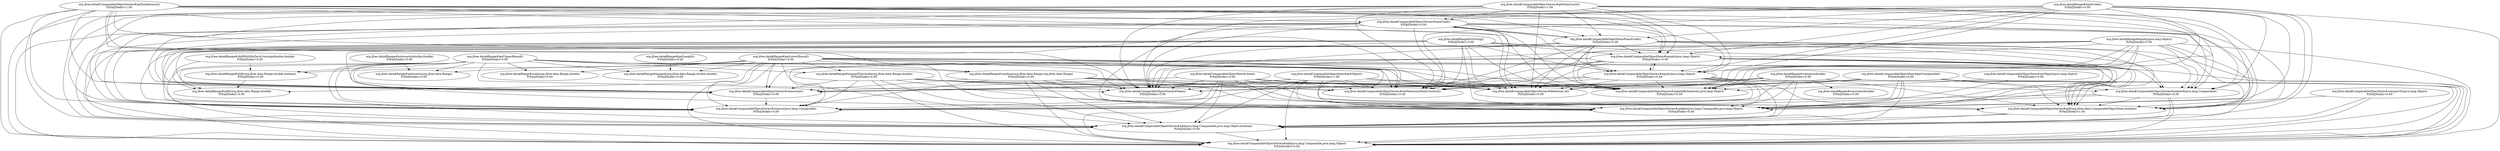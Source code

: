 digraph G {
  "org.jfree.data$Range#getUpperBound()" [label="org.jfree.data$Range#getUpperBound()\nP(Fail|Node)=0.00"];
  "org.jfree.data$Range#shift(org.jfree.data.Range,double)" [label="org.jfree.data$Range#shift(org.jfree.data.Range,double)\nP(Fail|Node)=0.00"];
  "org.jfree.data$Range#expandToInclude(org.jfree.data.Range,double)" [label="org.jfree.data$Range#expandToInclude(org.jfree.data.Range,double)\nP(Fail|Node)=0.00"];
  "org.jfree.data$ComparableObjectSeries#remove(java.lang.Comparable)" [label="org.jfree.data$ComparableObjectSeries#remove(java.lang.Comparable)\nP(Fail|Node)=0.00"];
  "org.jfree.data$ComparableObjectSeries#remove(int)" [label="org.jfree.data$ComparableObjectSeries#remove(int)\nP(Fail|Node)=0.00"];
  "org.jfree.data$ComparableObjectSeries#setMaximumItemCount(int)" [label="org.jfree.data$ComparableObjectSeries#setMaximumItemCount(int)\nP(Fail|Node)=0.00"];
  "org.jfree.data$ComparableObjectSeries#update(java.lang.Comparable,java.lang.Object)" [label="org.jfree.data$ComparableObjectSeries#update(java.lang.Comparable,java.lang.Object)\nP(Fail|Node)=0.00"];
  "org.jfree.data$ComparableObjectSeries#updateByIndex(int,java.lang.Object)" [label="org.jfree.data$ComparableObjectSeries#updateByIndex(int,java.lang.Object)\nP(Fail|Node)=0.00"];
  "org.jfree.data$Range#scale(org.jfree.data.Range,double)" [label="org.jfree.data$Range#scale(org.jfree.data.Range,double)\nP(Fail|Node)=0.00"];
  "org.jfree.data$ComparableObjectSeries#add(org.jfree.data.ComparableObjectItem,boolean)" [label="org.jfree.data$ComparableObjectSeries#add(org.jfree.data.ComparableObjectItem,boolean)\nP(Fail|Node)=1.00"];
  "org.jfree.data$Range#combine(org.jfree.data.Range,org.jfree.data.Range)" [label="org.jfree.data$Range#combine(org.jfree.data.Range,org.jfree.data.Range)\nP(Fail|Node)=0.00"];
  "org.jfree.data$Range#intersects(org.jfree.data.Range)" [label="org.jfree.data$Range#intersects(org.jfree.data.Range)\nP(Fail|Node)=0.00"];
  "org.jfree.data$Range#expand(org.jfree.data.Range,double,double)" [label="org.jfree.data$Range#expand(org.jfree.data.Range,double,double)\nP(Fail|Node)=0.00"];
  "org.jfree.data$ComparableObjectSeries#add(java.lang.Comparable,java.lang.Object,boolean)" [label="org.jfree.data$ComparableObjectSeries#add(java.lang.Comparable,java.lang.Object,boolean)\nP(Fail|Node)=0.00"];
  "org.jfree.data$ComparableObjectSeries#clear()" [label="org.jfree.data$ComparableObjectSeries#clear()\nP(Fail|Node)=0.00"];
  "org.jfree.data$ComparableObjectSeries#delete(int,int)" [label="org.jfree.data$ComparableObjectSeries#delete(int,int)\nP(Fail|Node)=0.00"];
  "org.jfree.data$ComparableObjectSeries#add(java.lang.Comparable,java.lang.Object)" [label="org.jfree.data$ComparableObjectSeries#add(java.lang.Comparable,java.lang.Object)\nP(Fail|Node)=0.00"];
  "org.jfree.data$Range#shift(org.jfree.data.Range,double,boolean)" [label="org.jfree.data$Range#shift(org.jfree.data.Range,double,boolean)\nP(Fail|Node)=0.00"];
  "org.jfree.data$Range#shiftWithNoZeroCrossing(double,double)" [label="org.jfree.data$Range#shiftWithNoZeroCrossing(double,double)\nP(Fail|Node)=0.00"];
  "org.jfree.data$Range#getLowerBound()" [label="org.jfree.data$Range#getLowerBound()\nP(Fail|Node)=0.00"];
  "org.jfree.data$Range#toString()" [label="org.jfree.data$Range#toString()\nP(Fail|Node)=0.00"];
  "org.jfree.data$ComparableObjectItem#equals(java.lang.Object)" [label="org.jfree.data$ComparableObjectItem#equals(java.lang.Object)\nP(Fail|Node)=0.00"];
  "org.jfree.data$ComparableObjectSeries#indexOf(java.lang.Comparable)" [label="org.jfree.data$ComparableObjectSeries#indexOf(java.lang.Comparable)\nP(Fail|Node)=0.00"];
  "org.jfree.data$ComparableObjectSeries#equals(java.lang.Object)" [label="org.jfree.data$ComparableObjectSeries#equals(java.lang.Object)\nP(Fail|Node)=0.00"];
  "org.jfree.data$Range#equals(java.lang.Object)" [label="org.jfree.data$Range#equals(java.lang.Object)\nP(Fail|Node)=0.00"];
  "org.jfree.data$ComparableObjectSeries#hashCode()" [label="org.jfree.data$ComparableObjectSeries#hashCode()\nP(Fail|Node)=0.00"];
  "org.jfree.data$ComparableObjectItem#hashCode()" [label="org.jfree.data$ComparableObjectItem#hashCode()\nP(Fail|Node)=0.00"];
  "org.jfree.data$ComparableObjectSeries#getItemCount()" [label="org.jfree.data$ComparableObjectSeries#getItemCount()\nP(Fail|Node)=1.00"];
  "org.jfree.data$ComparableObjectSeries#getDataItem(int)" [label="org.jfree.data$ComparableObjectSeries#getDataItem(int)\nP(Fail|Node)=1.00"];
  "org.jfree.data$Range#hashCode()" [label="org.jfree.data$Range#hashCode()\nP(Fail|Node)=0.00"];
  "org.jfree.data$Range#contains(double)" [label="org.jfree.data$Range#contains(double)\nP(Fail|Node)=0.00"];
  "org.jfree.data$Range#constrain(double)" [label="org.jfree.data$Range#constrain(double)\nP(Fail|Node)=0.00"];
  "org.jfree.data$ComparableObjectItem#getObject()" [label="org.jfree.data$ComparableObjectItem#getObject()\nP(Fail|Node)=1.00"];
  "org.jfree.data$ComparableObjectItem#clone()" [label="org.jfree.data$ComparableObjectItem#clone()\nP(Fail|Node)=0.00"];
  "org.jfree.data$ComparableObjectItem#getComparable()" [label="org.jfree.data$ComparableObjectItem#getComparable()\nP(Fail|Node)=0.00"];
  "org.jfree.data$ComparableObjectItem#setObject(java.lang.Object)" [label="org.jfree.data$ComparableObjectItem#setObject(java.lang.Object)\nP(Fail|Node)=0.00"];
  "org.jfree.data$ComparableObjectItem#compareTo(java.lang.Object)" [label="org.jfree.data$ComparableObjectItem#compareTo(java.lang.Object)\nP(Fail|Node)=0.00"];
  "org.jfree.data$Range#intersects(double,double)" [label="org.jfree.data$Range#intersects(double,double)\nP(Fail|Node)=0.00"];
  "org.jfree.data$Range#getLength()" [label="org.jfree.data$Range#getLength()\nP(Fail|Node)=0.00"];
  "org.jfree.data$Range#getUpperBound()" -> "org.jfree.data$Range#shift(org.jfree.data.Range,double)";
  "org.jfree.data$Range#getUpperBound()" -> "org.jfree.data$Range#expandToInclude(org.jfree.data.Range,double)";
  "org.jfree.data$Range#getUpperBound()" -> "org.jfree.data$ComparableObjectSeries#remove(java.lang.Comparable)";
  "org.jfree.data$Range#getUpperBound()" -> "org.jfree.data$ComparableObjectSeries#remove(int)";
  "org.jfree.data$Range#getUpperBound()" -> "org.jfree.data$ComparableObjectSeries#setMaximumItemCount(int)";
  "org.jfree.data$Range#getUpperBound()" -> "org.jfree.data$ComparableObjectSeries#update(java.lang.Comparable,java.lang.Object)";
  "org.jfree.data$Range#getUpperBound()" -> "org.jfree.data$ComparableObjectSeries#updateByIndex(int,java.lang.Object)";
  "org.jfree.data$Range#getUpperBound()" -> "org.jfree.data$Range#scale(org.jfree.data.Range,double)";
  "org.jfree.data$Range#getUpperBound()" -> "org.jfree.data$ComparableObjectSeries#add(org.jfree.data.ComparableObjectItem,boolean)";
  "org.jfree.data$Range#getUpperBound()" -> "org.jfree.data$Range#combine(org.jfree.data.Range,org.jfree.data.Range)";
  "org.jfree.data$Range#getUpperBound()" -> "org.jfree.data$Range#intersects(org.jfree.data.Range)";
  "org.jfree.data$Range#getUpperBound()" -> "org.jfree.data$Range#expand(org.jfree.data.Range,double,double)";
  "org.jfree.data$Range#getUpperBound()" -> "org.jfree.data$ComparableObjectSeries#add(java.lang.Comparable,java.lang.Object,boolean)";
  "org.jfree.data$Range#getUpperBound()" -> "org.jfree.data$ComparableObjectSeries#clear()";
  "org.jfree.data$Range#getUpperBound()" -> "org.jfree.data$ComparableObjectSeries#delete(int,int)";
  "org.jfree.data$Range#getUpperBound()" -> "org.jfree.data$ComparableObjectSeries#add(java.lang.Comparable,java.lang.Object)";
  "org.jfree.data$Range#getUpperBound()" -> "org.jfree.data$Range#shift(org.jfree.data.Range,double,boolean)";
  "org.jfree.data$Range#expandToInclude(org.jfree.data.Range,double)" -> "org.jfree.data$ComparableObjectSeries#remove(java.lang.Comparable)";
  "org.jfree.data$Range#expandToInclude(org.jfree.data.Range,double)" -> "org.jfree.data$ComparableObjectSeries#remove(int)";
  "org.jfree.data$Range#expandToInclude(org.jfree.data.Range,double)" -> "org.jfree.data$ComparableObjectSeries#setMaximumItemCount(int)";
  "org.jfree.data$Range#expandToInclude(org.jfree.data.Range,double)" -> "org.jfree.data$ComparableObjectSeries#update(java.lang.Comparable,java.lang.Object)";
  "org.jfree.data$Range#expandToInclude(org.jfree.data.Range,double)" -> "org.jfree.data$ComparableObjectSeries#updateByIndex(int,java.lang.Object)";
  "org.jfree.data$Range#expandToInclude(org.jfree.data.Range,double)" -> "org.jfree.data$ComparableObjectSeries#add(org.jfree.data.ComparableObjectItem,boolean)";
  "org.jfree.data$Range#expandToInclude(org.jfree.data.Range,double)" -> "org.jfree.data$ComparableObjectSeries#add(java.lang.Comparable,java.lang.Object,boolean)";
  "org.jfree.data$Range#expandToInclude(org.jfree.data.Range,double)" -> "org.jfree.data$ComparableObjectSeries#clear()";
  "org.jfree.data$Range#expandToInclude(org.jfree.data.Range,double)" -> "org.jfree.data$ComparableObjectSeries#delete(int,int)";
  "org.jfree.data$Range#expandToInclude(org.jfree.data.Range,double)" -> "org.jfree.data$ComparableObjectSeries#add(java.lang.Comparable,java.lang.Object)";
  "org.jfree.data$ComparableObjectSeries#remove(int)" -> "org.jfree.data$ComparableObjectSeries#remove(java.lang.Comparable)";
  "org.jfree.data$ComparableObjectSeries#add(org.jfree.data.ComparableObjectItem,boolean)" -> "org.jfree.data$ComparableObjectSeries#add(java.lang.Comparable,java.lang.Object,boolean)";
  "org.jfree.data$ComparableObjectSeries#add(org.jfree.data.ComparableObjectItem,boolean)" -> "org.jfree.data$ComparableObjectSeries#add(java.lang.Comparable,java.lang.Object)";
  "org.jfree.data$Range#combine(org.jfree.data.Range,org.jfree.data.Range)" -> "org.jfree.data$ComparableObjectSeries#remove(java.lang.Comparable)";
  "org.jfree.data$Range#combine(org.jfree.data.Range,org.jfree.data.Range)" -> "org.jfree.data$ComparableObjectSeries#remove(int)";
  "org.jfree.data$Range#combine(org.jfree.data.Range,org.jfree.data.Range)" -> "org.jfree.data$ComparableObjectSeries#setMaximumItemCount(int)";
  "org.jfree.data$Range#combine(org.jfree.data.Range,org.jfree.data.Range)" -> "org.jfree.data$ComparableObjectSeries#update(java.lang.Comparable,java.lang.Object)";
  "org.jfree.data$Range#combine(org.jfree.data.Range,org.jfree.data.Range)" -> "org.jfree.data$ComparableObjectSeries#updateByIndex(int,java.lang.Object)";
  "org.jfree.data$Range#combine(org.jfree.data.Range,org.jfree.data.Range)" -> "org.jfree.data$ComparableObjectSeries#add(org.jfree.data.ComparableObjectItem,boolean)";
  "org.jfree.data$Range#combine(org.jfree.data.Range,org.jfree.data.Range)" -> "org.jfree.data$ComparableObjectSeries#add(java.lang.Comparable,java.lang.Object,boolean)";
  "org.jfree.data$Range#combine(org.jfree.data.Range,org.jfree.data.Range)" -> "org.jfree.data$ComparableObjectSeries#clear()";
  "org.jfree.data$Range#combine(org.jfree.data.Range,org.jfree.data.Range)" -> "org.jfree.data$ComparableObjectSeries#delete(int,int)";
  "org.jfree.data$Range#combine(org.jfree.data.Range,org.jfree.data.Range)" -> "org.jfree.data$ComparableObjectSeries#add(java.lang.Comparable,java.lang.Object)";
  "org.jfree.data$ComparableObjectSeries#add(java.lang.Comparable,java.lang.Object,boolean)" -> "org.jfree.data$ComparableObjectSeries#add(java.lang.Comparable,java.lang.Object)";
  "org.jfree.data$Range#shift(org.jfree.data.Range,double,boolean)" -> "org.jfree.data$Range#shift(org.jfree.data.Range,double)";
  "org.jfree.data$Range#shiftWithNoZeroCrossing(double,double)" -> "org.jfree.data$Range#shift(org.jfree.data.Range,double)";
  "org.jfree.data$Range#shiftWithNoZeroCrossing(double,double)" -> "org.jfree.data$Range#shift(org.jfree.data.Range,double,boolean)";
  "org.jfree.data$Range#getLowerBound()" -> "org.jfree.data$Range#shift(org.jfree.data.Range,double)";
  "org.jfree.data$Range#getLowerBound()" -> "org.jfree.data$Range#expandToInclude(org.jfree.data.Range,double)";
  "org.jfree.data$Range#getLowerBound()" -> "org.jfree.data$ComparableObjectSeries#remove(java.lang.Comparable)";
  "org.jfree.data$Range#getLowerBound()" -> "org.jfree.data$ComparableObjectSeries#remove(int)";
  "org.jfree.data$Range#getLowerBound()" -> "org.jfree.data$ComparableObjectSeries#setMaximumItemCount(int)";
  "org.jfree.data$Range#getLowerBound()" -> "org.jfree.data$ComparableObjectSeries#update(java.lang.Comparable,java.lang.Object)";
  "org.jfree.data$Range#getLowerBound()" -> "org.jfree.data$ComparableObjectSeries#updateByIndex(int,java.lang.Object)";
  "org.jfree.data$Range#getLowerBound()" -> "org.jfree.data$Range#scale(org.jfree.data.Range,double)";
  "org.jfree.data$Range#getLowerBound()" -> "org.jfree.data$ComparableObjectSeries#add(org.jfree.data.ComparableObjectItem,boolean)";
  "org.jfree.data$Range#getLowerBound()" -> "org.jfree.data$Range#combine(org.jfree.data.Range,org.jfree.data.Range)";
  "org.jfree.data$Range#getLowerBound()" -> "org.jfree.data$Range#intersects(org.jfree.data.Range)";
  "org.jfree.data$Range#getLowerBound()" -> "org.jfree.data$Range#expand(org.jfree.data.Range,double,double)";
  "org.jfree.data$Range#getLowerBound()" -> "org.jfree.data$ComparableObjectSeries#add(java.lang.Comparable,java.lang.Object,boolean)";
  "org.jfree.data$Range#getLowerBound()" -> "org.jfree.data$ComparableObjectSeries#clear()";
  "org.jfree.data$Range#getLowerBound()" -> "org.jfree.data$ComparableObjectSeries#delete(int,int)";
  "org.jfree.data$Range#getLowerBound()" -> "org.jfree.data$ComparableObjectSeries#add(java.lang.Comparable,java.lang.Object)";
  "org.jfree.data$Range#getLowerBound()" -> "org.jfree.data$Range#shift(org.jfree.data.Range,double,boolean)";
  "org.jfree.data$Range#toString()" -> "org.jfree.data$ComparableObjectItem#equals(java.lang.Object)";
  "org.jfree.data$Range#toString()" -> "org.jfree.data$ComparableObjectSeries#remove(java.lang.Comparable)";
  "org.jfree.data$Range#toString()" -> "org.jfree.data$ComparableObjectSeries#remove(int)";
  "org.jfree.data$Range#toString()" -> "org.jfree.data$ComparableObjectSeries#setMaximumItemCount(int)";
  "org.jfree.data$Range#toString()" -> "org.jfree.data$ComparableObjectSeries#update(java.lang.Comparable,java.lang.Object)";
  "org.jfree.data$Range#toString()" -> "org.jfree.data$ComparableObjectSeries#updateByIndex(int,java.lang.Object)";
  "org.jfree.data$Range#toString()" -> "org.jfree.data$ComparableObjectSeries#add(org.jfree.data.ComparableObjectItem,boolean)";
  "org.jfree.data$Range#toString()" -> "org.jfree.data$ComparableObjectSeries#indexOf(java.lang.Comparable)";
  "org.jfree.data$Range#toString()" -> "org.jfree.data$ComparableObjectSeries#equals(java.lang.Object)";
  "org.jfree.data$Range#toString()" -> "org.jfree.data$ComparableObjectSeries#add(java.lang.Comparable,java.lang.Object,boolean)";
  "org.jfree.data$Range#toString()" -> "org.jfree.data$ComparableObjectSeries#clear()";
  "org.jfree.data$Range#toString()" -> "org.jfree.data$ComparableObjectSeries#delete(int,int)";
  "org.jfree.data$Range#toString()" -> "org.jfree.data$ComparableObjectSeries#add(java.lang.Comparable,java.lang.Object)";
  "org.jfree.data$ComparableObjectItem#equals(java.lang.Object)" -> "org.jfree.data$ComparableObjectSeries#remove(java.lang.Comparable)";
  "org.jfree.data$ComparableObjectItem#equals(java.lang.Object)" -> "org.jfree.data$ComparableObjectSeries#remove(int)";
  "org.jfree.data$ComparableObjectItem#equals(java.lang.Object)" -> "org.jfree.data$ComparableObjectSeries#setMaximumItemCount(int)";
  "org.jfree.data$ComparableObjectItem#equals(java.lang.Object)" -> "org.jfree.data$ComparableObjectSeries#update(java.lang.Comparable,java.lang.Object)";
  "org.jfree.data$ComparableObjectItem#equals(java.lang.Object)" -> "org.jfree.data$ComparableObjectSeries#updateByIndex(int,java.lang.Object)";
  "org.jfree.data$ComparableObjectItem#equals(java.lang.Object)" -> "org.jfree.data$ComparableObjectSeries#add(org.jfree.data.ComparableObjectItem,boolean)";
  "org.jfree.data$ComparableObjectItem#equals(java.lang.Object)" -> "org.jfree.data$ComparableObjectSeries#indexOf(java.lang.Comparable)";
  "org.jfree.data$ComparableObjectItem#equals(java.lang.Object)" -> "org.jfree.data$ComparableObjectSeries#equals(java.lang.Object)";
  "org.jfree.data$ComparableObjectItem#equals(java.lang.Object)" -> "org.jfree.data$ComparableObjectSeries#add(java.lang.Comparable,java.lang.Object,boolean)";
  "org.jfree.data$ComparableObjectItem#equals(java.lang.Object)" -> "org.jfree.data$ComparableObjectSeries#clear()";
  "org.jfree.data$ComparableObjectItem#equals(java.lang.Object)" -> "org.jfree.data$ComparableObjectSeries#delete(int,int)";
  "org.jfree.data$ComparableObjectItem#equals(java.lang.Object)" -> "org.jfree.data$ComparableObjectSeries#add(java.lang.Comparable,java.lang.Object)";
  "org.jfree.data$ComparableObjectSeries#indexOf(java.lang.Comparable)" -> "org.jfree.data$ComparableObjectSeries#remove(java.lang.Comparable)";
  "org.jfree.data$ComparableObjectSeries#indexOf(java.lang.Comparable)" -> "org.jfree.data$ComparableObjectSeries#update(java.lang.Comparable,java.lang.Object)";
  "org.jfree.data$ComparableObjectSeries#indexOf(java.lang.Comparable)" -> "org.jfree.data$ComparableObjectSeries#add(org.jfree.data.ComparableObjectItem,boolean)";
  "org.jfree.data$ComparableObjectSeries#indexOf(java.lang.Comparable)" -> "org.jfree.data$ComparableObjectSeries#add(java.lang.Comparable,java.lang.Object,boolean)";
  "org.jfree.data$ComparableObjectSeries#indexOf(java.lang.Comparable)" -> "org.jfree.data$ComparableObjectSeries#add(java.lang.Comparable,java.lang.Object)";
  "org.jfree.data$ComparableObjectSeries#equals(java.lang.Object)" -> "org.jfree.data$ComparableObjectItem#equals(java.lang.Object)";
  "org.jfree.data$ComparableObjectSeries#equals(java.lang.Object)" -> "org.jfree.data$ComparableObjectSeries#remove(java.lang.Comparable)";
  "org.jfree.data$ComparableObjectSeries#equals(java.lang.Object)" -> "org.jfree.data$ComparableObjectSeries#remove(int)";
  "org.jfree.data$ComparableObjectSeries#equals(java.lang.Object)" -> "org.jfree.data$ComparableObjectSeries#setMaximumItemCount(int)";
  "org.jfree.data$ComparableObjectSeries#equals(java.lang.Object)" -> "org.jfree.data$ComparableObjectSeries#update(java.lang.Comparable,java.lang.Object)";
  "org.jfree.data$ComparableObjectSeries#equals(java.lang.Object)" -> "org.jfree.data$ComparableObjectSeries#updateByIndex(int,java.lang.Object)";
  "org.jfree.data$ComparableObjectSeries#equals(java.lang.Object)" -> "org.jfree.data$ComparableObjectSeries#add(org.jfree.data.ComparableObjectItem,boolean)";
  "org.jfree.data$ComparableObjectSeries#equals(java.lang.Object)" -> "org.jfree.data$ComparableObjectSeries#indexOf(java.lang.Comparable)";
  "org.jfree.data$ComparableObjectSeries#equals(java.lang.Object)" -> "org.jfree.data$ComparableObjectSeries#add(java.lang.Comparable,java.lang.Object,boolean)";
  "org.jfree.data$ComparableObjectSeries#equals(java.lang.Object)" -> "org.jfree.data$ComparableObjectSeries#clear()";
  "org.jfree.data$ComparableObjectSeries#equals(java.lang.Object)" -> "org.jfree.data$ComparableObjectSeries#delete(int,int)";
  "org.jfree.data$ComparableObjectSeries#equals(java.lang.Object)" -> "org.jfree.data$ComparableObjectSeries#add(java.lang.Comparable,java.lang.Object)";
  "org.jfree.data$Range#equals(java.lang.Object)" -> "org.jfree.data$ComparableObjectItem#equals(java.lang.Object)";
  "org.jfree.data$Range#equals(java.lang.Object)" -> "org.jfree.data$ComparableObjectSeries#remove(java.lang.Comparable)";
  "org.jfree.data$Range#equals(java.lang.Object)" -> "org.jfree.data$ComparableObjectSeries#remove(int)";
  "org.jfree.data$Range#equals(java.lang.Object)" -> "org.jfree.data$ComparableObjectSeries#setMaximumItemCount(int)";
  "org.jfree.data$Range#equals(java.lang.Object)" -> "org.jfree.data$ComparableObjectSeries#update(java.lang.Comparable,java.lang.Object)";
  "org.jfree.data$Range#equals(java.lang.Object)" -> "org.jfree.data$ComparableObjectSeries#updateByIndex(int,java.lang.Object)";
  "org.jfree.data$Range#equals(java.lang.Object)" -> "org.jfree.data$ComparableObjectSeries#add(org.jfree.data.ComparableObjectItem,boolean)";
  "org.jfree.data$Range#equals(java.lang.Object)" -> "org.jfree.data$ComparableObjectSeries#indexOf(java.lang.Comparable)";
  "org.jfree.data$Range#equals(java.lang.Object)" -> "org.jfree.data$ComparableObjectSeries#equals(java.lang.Object)";
  "org.jfree.data$Range#equals(java.lang.Object)" -> "org.jfree.data$ComparableObjectSeries#add(java.lang.Comparable,java.lang.Object,boolean)";
  "org.jfree.data$Range#equals(java.lang.Object)" -> "org.jfree.data$ComparableObjectSeries#clear()";
  "org.jfree.data$Range#equals(java.lang.Object)" -> "org.jfree.data$ComparableObjectSeries#delete(int,int)";
  "org.jfree.data$Range#equals(java.lang.Object)" -> "org.jfree.data$ComparableObjectSeries#add(java.lang.Comparable,java.lang.Object)";
  "org.jfree.data$ComparableObjectSeries#hashCode()" -> "org.jfree.data$ComparableObjectItem#equals(java.lang.Object)";
  "org.jfree.data$ComparableObjectSeries#hashCode()" -> "org.jfree.data$ComparableObjectSeries#remove(java.lang.Comparable)";
  "org.jfree.data$ComparableObjectSeries#hashCode()" -> "org.jfree.data$ComparableObjectSeries#remove(int)";
  "org.jfree.data$ComparableObjectSeries#hashCode()" -> "org.jfree.data$ComparableObjectSeries#setMaximumItemCount(int)";
  "org.jfree.data$ComparableObjectSeries#hashCode()" -> "org.jfree.data$ComparableObjectSeries#update(java.lang.Comparable,java.lang.Object)";
  "org.jfree.data$ComparableObjectSeries#hashCode()" -> "org.jfree.data$ComparableObjectItem#hashCode()";
  "org.jfree.data$ComparableObjectSeries#hashCode()" -> "org.jfree.data$ComparableObjectSeries#updateByIndex(int,java.lang.Object)";
  "org.jfree.data$ComparableObjectSeries#hashCode()" -> "org.jfree.data$ComparableObjectSeries#add(org.jfree.data.ComparableObjectItem,boolean)";
  "org.jfree.data$ComparableObjectSeries#hashCode()" -> "org.jfree.data$ComparableObjectSeries#indexOf(java.lang.Comparable)";
  "org.jfree.data$ComparableObjectSeries#hashCode()" -> "org.jfree.data$ComparableObjectSeries#equals(java.lang.Object)";
  "org.jfree.data$ComparableObjectSeries#hashCode()" -> "org.jfree.data$ComparableObjectSeries#add(java.lang.Comparable,java.lang.Object,boolean)";
  "org.jfree.data$ComparableObjectSeries#hashCode()" -> "org.jfree.data$ComparableObjectSeries#clear()";
  "org.jfree.data$ComparableObjectSeries#hashCode()" -> "org.jfree.data$ComparableObjectSeries#delete(int,int)";
  "org.jfree.data$ComparableObjectSeries#hashCode()" -> "org.jfree.data$ComparableObjectSeries#add(java.lang.Comparable,java.lang.Object)";
  "org.jfree.data$ComparableObjectItem#hashCode()" -> "org.jfree.data$ComparableObjectItem#equals(java.lang.Object)";
  "org.jfree.data$ComparableObjectItem#hashCode()" -> "org.jfree.data$ComparableObjectSeries#remove(java.lang.Comparable)";
  "org.jfree.data$ComparableObjectItem#hashCode()" -> "org.jfree.data$ComparableObjectSeries#hashCode()";
  "org.jfree.data$ComparableObjectItem#hashCode()" -> "org.jfree.data$ComparableObjectSeries#remove(int)";
  "org.jfree.data$ComparableObjectItem#hashCode()" -> "org.jfree.data$ComparableObjectSeries#setMaximumItemCount(int)";
  "org.jfree.data$ComparableObjectItem#hashCode()" -> "org.jfree.data$ComparableObjectSeries#update(java.lang.Comparable,java.lang.Object)";
  "org.jfree.data$ComparableObjectItem#hashCode()" -> "org.jfree.data$ComparableObjectSeries#updateByIndex(int,java.lang.Object)";
  "org.jfree.data$ComparableObjectItem#hashCode()" -> "org.jfree.data$ComparableObjectSeries#add(org.jfree.data.ComparableObjectItem,boolean)";
  "org.jfree.data$ComparableObjectItem#hashCode()" -> "org.jfree.data$ComparableObjectSeries#indexOf(java.lang.Comparable)";
  "org.jfree.data$ComparableObjectItem#hashCode()" -> "org.jfree.data$ComparableObjectSeries#equals(java.lang.Object)";
  "org.jfree.data$ComparableObjectItem#hashCode()" -> "org.jfree.data$ComparableObjectSeries#add(java.lang.Comparable,java.lang.Object,boolean)";
  "org.jfree.data$ComparableObjectItem#hashCode()" -> "org.jfree.data$ComparableObjectSeries#clear()";
  "org.jfree.data$ComparableObjectItem#hashCode()" -> "org.jfree.data$ComparableObjectSeries#delete(int,int)";
  "org.jfree.data$ComparableObjectItem#hashCode()" -> "org.jfree.data$ComparableObjectSeries#add(java.lang.Comparable,java.lang.Object)";
  "org.jfree.data$ComparableObjectSeries#getItemCount()" -> "org.jfree.data$ComparableObjectItem#equals(java.lang.Object)";
  "org.jfree.data$ComparableObjectSeries#getItemCount()" -> "org.jfree.data$ComparableObjectSeries#remove(java.lang.Comparable)";
  "org.jfree.data$ComparableObjectSeries#getItemCount()" -> "org.jfree.data$ComparableObjectSeries#hashCode()";
  "org.jfree.data$ComparableObjectSeries#getItemCount()" -> "org.jfree.data$ComparableObjectSeries#remove(int)";
  "org.jfree.data$ComparableObjectSeries#getItemCount()" -> "org.jfree.data$ComparableObjectSeries#setMaximumItemCount(int)";
  "org.jfree.data$ComparableObjectSeries#getItemCount()" -> "org.jfree.data$ComparableObjectSeries#update(java.lang.Comparable,java.lang.Object)";
  "org.jfree.data$ComparableObjectSeries#getItemCount()" -> "org.jfree.data$ComparableObjectItem#hashCode()";
  "org.jfree.data$ComparableObjectSeries#getItemCount()" -> "org.jfree.data$ComparableObjectSeries#updateByIndex(int,java.lang.Object)";
  "org.jfree.data$ComparableObjectSeries#getItemCount()" -> "org.jfree.data$ComparableObjectSeries#add(org.jfree.data.ComparableObjectItem,boolean)";
  "org.jfree.data$ComparableObjectSeries#getItemCount()" -> "org.jfree.data$ComparableObjectSeries#indexOf(java.lang.Comparable)";
  "org.jfree.data$ComparableObjectSeries#getItemCount()" -> "org.jfree.data$ComparableObjectSeries#equals(java.lang.Object)";
  "org.jfree.data$ComparableObjectSeries#getItemCount()" -> "org.jfree.data$ComparableObjectSeries#add(java.lang.Comparable,java.lang.Object,boolean)";
  "org.jfree.data$ComparableObjectSeries#getItemCount()" -> "org.jfree.data$ComparableObjectSeries#clear()";
  "org.jfree.data$ComparableObjectSeries#getItemCount()" -> "org.jfree.data$ComparableObjectSeries#delete(int,int)";
  "org.jfree.data$ComparableObjectSeries#getItemCount()" -> "org.jfree.data$ComparableObjectSeries#add(java.lang.Comparable,java.lang.Object)";
  "org.jfree.data$ComparableObjectSeries#getDataItem(int)" -> "org.jfree.data$ComparableObjectItem#equals(java.lang.Object)";
  "org.jfree.data$ComparableObjectSeries#getDataItem(int)" -> "org.jfree.data$ComparableObjectSeries#remove(java.lang.Comparable)";
  "org.jfree.data$ComparableObjectSeries#getDataItem(int)" -> "org.jfree.data$ComparableObjectSeries#hashCode()";
  "org.jfree.data$ComparableObjectSeries#getDataItem(int)" -> "org.jfree.data$ComparableObjectSeries#remove(int)";
  "org.jfree.data$ComparableObjectSeries#getDataItem(int)" -> "org.jfree.data$ComparableObjectSeries#setMaximumItemCount(int)";
  "org.jfree.data$ComparableObjectSeries#getDataItem(int)" -> "org.jfree.data$ComparableObjectSeries#update(java.lang.Comparable,java.lang.Object)";
  "org.jfree.data$ComparableObjectSeries#getDataItem(int)" -> "org.jfree.data$ComparableObjectItem#hashCode()";
  "org.jfree.data$ComparableObjectSeries#getDataItem(int)" -> "org.jfree.data$ComparableObjectSeries#updateByIndex(int,java.lang.Object)";
  "org.jfree.data$ComparableObjectSeries#getDataItem(int)" -> "org.jfree.data$ComparableObjectSeries#add(org.jfree.data.ComparableObjectItem,boolean)";
  "org.jfree.data$ComparableObjectSeries#getDataItem(int)" -> "org.jfree.data$ComparableObjectSeries#indexOf(java.lang.Comparable)";
  "org.jfree.data$ComparableObjectSeries#getDataItem(int)" -> "org.jfree.data$ComparableObjectSeries#equals(java.lang.Object)";
  "org.jfree.data$ComparableObjectSeries#getDataItem(int)" -> "org.jfree.data$ComparableObjectSeries#add(java.lang.Comparable,java.lang.Object,boolean)";
  "org.jfree.data$ComparableObjectSeries#getDataItem(int)" -> "org.jfree.data$ComparableObjectSeries#clear()";
  "org.jfree.data$ComparableObjectSeries#getDataItem(int)" -> "org.jfree.data$ComparableObjectSeries#delete(int,int)";
  "org.jfree.data$ComparableObjectSeries#getDataItem(int)" -> "org.jfree.data$ComparableObjectSeries#add(java.lang.Comparable,java.lang.Object)";
  "org.jfree.data$Range#hashCode()" -> "org.jfree.data$ComparableObjectItem#equals(java.lang.Object)";
  "org.jfree.data$Range#hashCode()" -> "org.jfree.data$ComparableObjectSeries#remove(java.lang.Comparable)";
  "org.jfree.data$Range#hashCode()" -> "org.jfree.data$ComparableObjectSeries#hashCode()";
  "org.jfree.data$Range#hashCode()" -> "org.jfree.data$ComparableObjectSeries#remove(int)";
  "org.jfree.data$Range#hashCode()" -> "org.jfree.data$ComparableObjectSeries#setMaximumItemCount(int)";
  "org.jfree.data$Range#hashCode()" -> "org.jfree.data$ComparableObjectSeries#update(java.lang.Comparable,java.lang.Object)";
  "org.jfree.data$Range#hashCode()" -> "org.jfree.data$ComparableObjectItem#hashCode()";
  "org.jfree.data$Range#hashCode()" -> "org.jfree.data$ComparableObjectSeries#updateByIndex(int,java.lang.Object)";
  "org.jfree.data$Range#hashCode()" -> "org.jfree.data$ComparableObjectSeries#add(org.jfree.data.ComparableObjectItem,boolean)";
  "org.jfree.data$Range#hashCode()" -> "org.jfree.data$ComparableObjectSeries#indexOf(java.lang.Comparable)";
  "org.jfree.data$Range#hashCode()" -> "org.jfree.data$ComparableObjectSeries#equals(java.lang.Object)";
  "org.jfree.data$Range#hashCode()" -> "org.jfree.data$ComparableObjectSeries#add(java.lang.Comparable,java.lang.Object,boolean)";
  "org.jfree.data$Range#hashCode()" -> "org.jfree.data$ComparableObjectSeries#clear()";
  "org.jfree.data$Range#hashCode()" -> "org.jfree.data$ComparableObjectSeries#delete(int,int)";
  "org.jfree.data$Range#hashCode()" -> "org.jfree.data$ComparableObjectSeries#add(java.lang.Comparable,java.lang.Object)";
  "org.jfree.data$Range#contains(double)" -> "org.jfree.data$ComparableObjectSeries#remove(java.lang.Comparable)";
  "org.jfree.data$Range#contains(double)" -> "org.jfree.data$ComparableObjectSeries#remove(int)";
  "org.jfree.data$Range#contains(double)" -> "org.jfree.data$Range#constrain(double)";
  "org.jfree.data$Range#contains(double)" -> "org.jfree.data$ComparableObjectSeries#setMaximumItemCount(int)";
  "org.jfree.data$Range#contains(double)" -> "org.jfree.data$ComparableObjectSeries#update(java.lang.Comparable,java.lang.Object)";
  "org.jfree.data$Range#contains(double)" -> "org.jfree.data$ComparableObjectSeries#updateByIndex(int,java.lang.Object)";
  "org.jfree.data$Range#contains(double)" -> "org.jfree.data$ComparableObjectSeries#add(org.jfree.data.ComparableObjectItem,boolean)";
  "org.jfree.data$Range#contains(double)" -> "org.jfree.data$ComparableObjectSeries#add(java.lang.Comparable,java.lang.Object,boolean)";
  "org.jfree.data$Range#contains(double)" -> "org.jfree.data$ComparableObjectSeries#clear()";
  "org.jfree.data$Range#contains(double)" -> "org.jfree.data$ComparableObjectSeries#delete(int,int)";
  "org.jfree.data$Range#contains(double)" -> "org.jfree.data$ComparableObjectSeries#add(java.lang.Comparable,java.lang.Object)";
  "org.jfree.data$ComparableObjectItem#getObject()" -> "org.jfree.data$ComparableObjectSeries#remove(java.lang.Comparable)";
  "org.jfree.data$ComparableObjectItem#getObject()" -> "org.jfree.data$ComparableObjectSeries#remove(int)";
  "org.jfree.data$ComparableObjectItem#getObject()" -> "org.jfree.data$ComparableObjectSeries#setMaximumItemCount(int)";
  "org.jfree.data$ComparableObjectItem#getObject()" -> "org.jfree.data$ComparableObjectSeries#update(java.lang.Comparable,java.lang.Object)";
  "org.jfree.data$ComparableObjectItem#getObject()" -> "org.jfree.data$ComparableObjectSeries#updateByIndex(int,java.lang.Object)";
  "org.jfree.data$ComparableObjectItem#getObject()" -> "org.jfree.data$ComparableObjectSeries#add(org.jfree.data.ComparableObjectItem,boolean)";
  "org.jfree.data$ComparableObjectItem#getObject()" -> "org.jfree.data$ComparableObjectSeries#add(java.lang.Comparable,java.lang.Object,boolean)";
  "org.jfree.data$ComparableObjectItem#getObject()" -> "org.jfree.data$ComparableObjectSeries#clear()";
  "org.jfree.data$ComparableObjectItem#getObject()" -> "org.jfree.data$ComparableObjectSeries#delete(int,int)";
  "org.jfree.data$ComparableObjectItem#getObject()" -> "org.jfree.data$ComparableObjectSeries#add(java.lang.Comparable,java.lang.Object)";
  "org.jfree.data$ComparableObjectItem#clone()" -> "org.jfree.data$ComparableObjectSeries#remove(java.lang.Comparable)";
  "org.jfree.data$ComparableObjectItem#clone()" -> "org.jfree.data$ComparableObjectSeries#remove(int)";
  "org.jfree.data$ComparableObjectItem#clone()" -> "org.jfree.data$ComparableObjectSeries#setMaximumItemCount(int)";
  "org.jfree.data$ComparableObjectItem#clone()" -> "org.jfree.data$ComparableObjectSeries#update(java.lang.Comparable,java.lang.Object)";
  "org.jfree.data$ComparableObjectItem#clone()" -> "org.jfree.data$ComparableObjectSeries#updateByIndex(int,java.lang.Object)";
  "org.jfree.data$ComparableObjectItem#clone()" -> "org.jfree.data$ComparableObjectSeries#add(org.jfree.data.ComparableObjectItem,boolean)";
  "org.jfree.data$ComparableObjectItem#clone()" -> "org.jfree.data$ComparableObjectSeries#add(java.lang.Comparable,java.lang.Object,boolean)";
  "org.jfree.data$ComparableObjectItem#clone()" -> "org.jfree.data$ComparableObjectSeries#clear()";
  "org.jfree.data$ComparableObjectItem#clone()" -> "org.jfree.data$ComparableObjectSeries#delete(int,int)";
  "org.jfree.data$ComparableObjectItem#clone()" -> "org.jfree.data$ComparableObjectSeries#add(java.lang.Comparable,java.lang.Object)";
  "org.jfree.data$ComparableObjectItem#getComparable()" -> "org.jfree.data$ComparableObjectSeries#remove(java.lang.Comparable)";
  "org.jfree.data$ComparableObjectItem#getComparable()" -> "org.jfree.data$ComparableObjectSeries#remove(int)";
  "org.jfree.data$ComparableObjectItem#getComparable()" -> "org.jfree.data$ComparableObjectSeries#setMaximumItemCount(int)";
  "org.jfree.data$ComparableObjectItem#getComparable()" -> "org.jfree.data$ComparableObjectSeries#update(java.lang.Comparable,java.lang.Object)";
  "org.jfree.data$ComparableObjectItem#getComparable()" -> "org.jfree.data$ComparableObjectSeries#updateByIndex(int,java.lang.Object)";
  "org.jfree.data$ComparableObjectItem#getComparable()" -> "org.jfree.data$ComparableObjectSeries#add(org.jfree.data.ComparableObjectItem,boolean)";
  "org.jfree.data$ComparableObjectItem#getComparable()" -> "org.jfree.data$ComparableObjectSeries#indexOf(java.lang.Comparable)";
  "org.jfree.data$ComparableObjectItem#getComparable()" -> "org.jfree.data$ComparableObjectSeries#add(java.lang.Comparable,java.lang.Object,boolean)";
  "org.jfree.data$ComparableObjectItem#getComparable()" -> "org.jfree.data$ComparableObjectSeries#clear()";
  "org.jfree.data$ComparableObjectItem#getComparable()" -> "org.jfree.data$ComparableObjectSeries#delete(int,int)";
  "org.jfree.data$ComparableObjectItem#getComparable()" -> "org.jfree.data$ComparableObjectSeries#add(java.lang.Comparable,java.lang.Object)";
  "org.jfree.data$ComparableObjectItem#setObject(java.lang.Object)" -> "org.jfree.data$ComparableObjectSeries#update(java.lang.Comparable,java.lang.Object)";
  "org.jfree.data$ComparableObjectItem#setObject(java.lang.Object)" -> "org.jfree.data$ComparableObjectSeries#updateByIndex(int,java.lang.Object)";
  "org.jfree.data$ComparableObjectItem#compareTo(java.lang.Object)" -> "org.jfree.data$ComparableObjectSeries#add(org.jfree.data.ComparableObjectItem,boolean)";
  "org.jfree.data$ComparableObjectItem#compareTo(java.lang.Object)" -> "org.jfree.data$ComparableObjectSeries#add(java.lang.Comparable,java.lang.Object,boolean)";
  "org.jfree.data$ComparableObjectItem#compareTo(java.lang.Object)" -> "org.jfree.data$ComparableObjectSeries#add(java.lang.Comparable,java.lang.Object)";
  "org.jfree.data$Range#intersects(double,double)" -> "org.jfree.data$Range#intersects(org.jfree.data.Range)";
  "org.jfree.data$Range#getLength()" -> "org.jfree.data$Range#expand(org.jfree.data.Range,double,double)";
}
